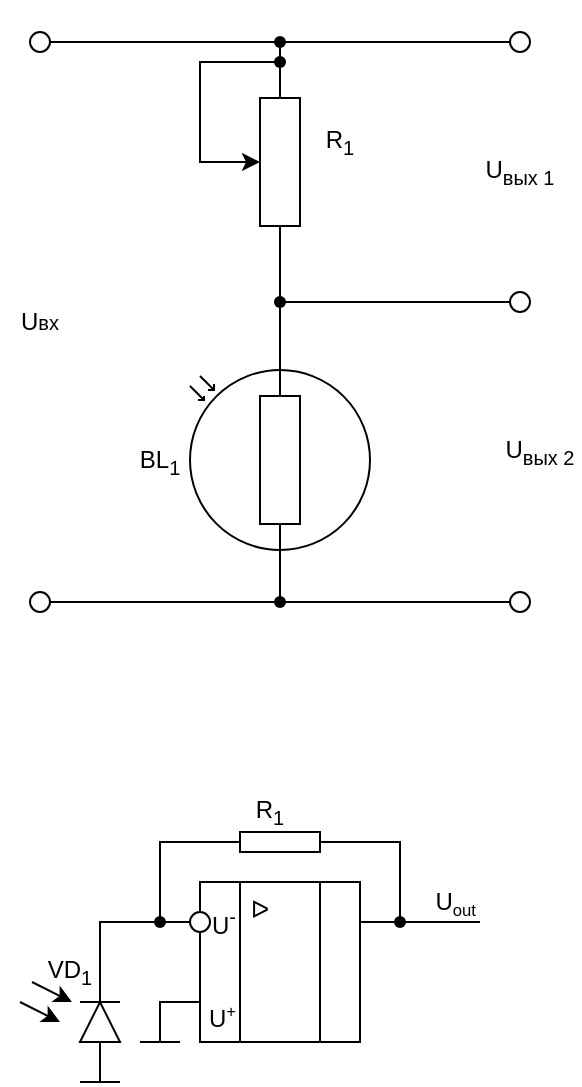 <mxfile version="20.3.0" type="device"><diagram id="VNXPJM7xCCMqVz64zk3P" name="Page-1"><mxGraphModel dx="1185" dy="721" grid="1" gridSize="10" guides="0" tooltips="1" connect="1" arrows="0" fold="1" page="1" pageScale="1" pageWidth="827" pageHeight="1169" math="0" shadow="0"><root><mxCell id="0"/><mxCell id="1" parent="0"/><mxCell id="2M8XKWtxzyeJN_E8_5cz-1" value="" style="verticalLabelPosition=bottom;shadow=0;dashed=0;align=center;html=1;verticalAlign=top;shape=mxgraph.electrical.opto_electronics.photo_resistor_1;rotation=-90;" vertex="1" parent="1"><mxGeometry x="270" y="224" width="100" height="90" as="geometry"/></mxCell><mxCell id="2M8XKWtxzyeJN_E8_5cz-3" value="" style="pointerEvents=1;verticalLabelPosition=bottom;shadow=0;dashed=0;align=center;html=1;verticalAlign=top;shape=mxgraph.electrical.resistors.resistor_1;rotation=-90;" vertex="1" parent="1"><mxGeometry x="270" y="110" width="100" height="20" as="geometry"/></mxCell><mxCell id="2M8XKWtxzyeJN_E8_5cz-8" value="" style="endArrow=none;html=1;rounded=0;" edge="1" parent="1" source="2M8XKWtxzyeJN_E8_5cz-3" target="2M8XKWtxzyeJN_E8_5cz-1"><mxGeometry width="50" height="50" relative="1" as="geometry"><mxPoint x="410" y="230" as="sourcePoint"/><mxPoint x="460" y="180" as="targetPoint"/></mxGeometry></mxCell><mxCell id="2M8XKWtxzyeJN_E8_5cz-9" value="" style="shape=waypoint;sketch=0;fillStyle=solid;size=6;pointerEvents=1;points=[];fillColor=none;resizable=0;rotatable=0;perimeter=centerPerimeter;snapToPoint=1;" vertex="1" parent="1"><mxGeometry x="300" y="170" width="40" height="40" as="geometry"/></mxCell><mxCell id="2M8XKWtxzyeJN_E8_5cz-10" value="" style="endArrow=none;html=1;rounded=0;" edge="1" parent="1"><mxGeometry width="50" height="50" relative="1" as="geometry"><mxPoint x="320" y="190" as="sourcePoint"/><mxPoint x="440" y="190" as="targetPoint"/></mxGeometry></mxCell><mxCell id="2M8XKWtxzyeJN_E8_5cz-13" value="" style="ellipse;whiteSpace=wrap;html=1;aspect=fixed;" vertex="1" parent="1"><mxGeometry x="435" y="185" width="10" height="10" as="geometry"/></mxCell><mxCell id="2M8XKWtxzyeJN_E8_5cz-14" value="" style="endArrow=none;html=1;rounded=0;" edge="1" parent="1" target="2M8XKWtxzyeJN_E8_5cz-3"><mxGeometry width="50" height="50" relative="1" as="geometry"><mxPoint x="200" y="60" as="sourcePoint"/><mxPoint x="320" y="70" as="targetPoint"/><Array as="points"><mxPoint x="320" y="60"/></Array></mxGeometry></mxCell><mxCell id="2M8XKWtxzyeJN_E8_5cz-15" value="" style="endArrow=none;html=1;rounded=0;" edge="1" parent="1" target="2M8XKWtxzyeJN_E8_5cz-1"><mxGeometry width="50" height="50" relative="1" as="geometry"><mxPoint x="200" y="340" as="sourcePoint"/><mxPoint x="240" y="290" as="targetPoint"/><Array as="points"><mxPoint x="320" y="340"/></Array></mxGeometry></mxCell><mxCell id="2M8XKWtxzyeJN_E8_5cz-16" value="" style="ellipse;whiteSpace=wrap;html=1;aspect=fixed;" vertex="1" parent="1"><mxGeometry x="195" y="55" width="10" height="10" as="geometry"/></mxCell><mxCell id="2M8XKWtxzyeJN_E8_5cz-17" value="" style="ellipse;whiteSpace=wrap;html=1;aspect=fixed;" vertex="1" parent="1"><mxGeometry x="195" y="335" width="10" height="10" as="geometry"/></mxCell><mxCell id="2M8XKWtxzyeJN_E8_5cz-18" value="" style="shape=waypoint;sketch=0;fillStyle=solid;size=6;pointerEvents=1;points=[];fillColor=none;resizable=0;rotatable=0;perimeter=centerPerimeter;snapToPoint=1;" vertex="1" parent="1"><mxGeometry x="300" y="50" width="40" height="40" as="geometry"/></mxCell><mxCell id="2M8XKWtxzyeJN_E8_5cz-19" value="" style="endArrow=classic;html=1;rounded=0;" edge="1" parent="1" source="2M8XKWtxzyeJN_E8_5cz-18" target="2M8XKWtxzyeJN_E8_5cz-3"><mxGeometry width="50" height="50" relative="1" as="geometry"><mxPoint x="320" y="60" as="sourcePoint"/><mxPoint x="340" y="120" as="targetPoint"/><Array as="points"><mxPoint x="280" y="70"/><mxPoint x="280" y="120"/></Array></mxGeometry></mxCell><mxCell id="2M8XKWtxzyeJN_E8_5cz-20" value="U&lt;span style=&quot;font-size: 10px;&quot;&gt;вх&lt;/span&gt;" style="text;html=1;strokeColor=none;fillColor=none;align=center;verticalAlign=middle;whiteSpace=wrap;rounded=0;" vertex="1" parent="1"><mxGeometry x="180" y="60" width="40" height="280" as="geometry"/></mxCell><mxCell id="2M8XKWtxzyeJN_E8_5cz-21" value="U&lt;sub&gt;вых 2&lt;/sub&gt;" style="text;html=1;strokeColor=none;fillColor=none;align=center;verticalAlign=middle;whiteSpace=wrap;rounded=0;" vertex="1" parent="1"><mxGeometry x="430" y="190" width="40" height="150" as="geometry"/></mxCell><mxCell id="2M8XKWtxzyeJN_E8_5cz-22" value="" style="endArrow=none;html=1;rounded=0;" edge="1" parent="1"><mxGeometry width="50" height="50" relative="1" as="geometry"><mxPoint x="300" y="340" as="sourcePoint"/><mxPoint x="440" y="340" as="targetPoint"/><Array as="points"/></mxGeometry></mxCell><mxCell id="2M8XKWtxzyeJN_E8_5cz-23" value="" style="shape=waypoint;sketch=0;fillStyle=solid;size=6;pointerEvents=1;points=[];fillColor=none;resizable=0;rotatable=0;perimeter=centerPerimeter;snapToPoint=1;" vertex="1" parent="1"><mxGeometry x="300" y="320" width="40" height="40" as="geometry"/></mxCell><mxCell id="2M8XKWtxzyeJN_E8_5cz-24" value="" style="ellipse;whiteSpace=wrap;html=1;aspect=fixed;" vertex="1" parent="1"><mxGeometry x="435" y="335" width="10" height="10" as="geometry"/></mxCell><mxCell id="2M8XKWtxzyeJN_E8_5cz-25" value="BL&lt;sub&gt;1&lt;/sub&gt;" style="text;html=1;strokeColor=none;fillColor=none;align=center;verticalAlign=middle;whiteSpace=wrap;rounded=0;" vertex="1" parent="1"><mxGeometry x="230" y="220" width="60" height="100" as="geometry"/></mxCell><mxCell id="2M8XKWtxzyeJN_E8_5cz-26" value="R&lt;sub&gt;1&lt;/sub&gt;" style="text;html=1;strokeColor=none;fillColor=none;align=center;verticalAlign=middle;whiteSpace=wrap;rounded=0;" vertex="1" parent="1"><mxGeometry x="320" y="70" width="60" height="80" as="geometry"/></mxCell><mxCell id="2M8XKWtxzyeJN_E8_5cz-27" value="U&lt;sub&gt;вых 1&lt;/sub&gt;" style="text;html=1;strokeColor=none;fillColor=none;align=center;verticalAlign=middle;whiteSpace=wrap;rounded=0;" vertex="1" parent="1"><mxGeometry x="420" y="60" width="40" height="130" as="geometry"/></mxCell><mxCell id="2M8XKWtxzyeJN_E8_5cz-30" value="" style="shape=waypoint;sketch=0;fillStyle=solid;size=6;pointerEvents=1;points=[];fillColor=none;resizable=0;rotatable=0;perimeter=centerPerimeter;snapToPoint=1;" vertex="1" parent="1"><mxGeometry x="300" y="40" width="40" height="40" as="geometry"/></mxCell><mxCell id="2M8XKWtxzyeJN_E8_5cz-31" value="" style="endArrow=none;html=1;rounded=0;" edge="1" parent="1"><mxGeometry width="50" height="50" relative="1" as="geometry"><mxPoint x="320" y="60" as="sourcePoint"/><mxPoint x="440" y="60" as="targetPoint"/></mxGeometry></mxCell><mxCell id="2M8XKWtxzyeJN_E8_5cz-32" value="" style="ellipse;whiteSpace=wrap;html=1;aspect=fixed;" vertex="1" parent="1"><mxGeometry x="435" y="55" width="10" height="10" as="geometry"/></mxCell><mxCell id="2M8XKWtxzyeJN_E8_5cz-34" value="&amp;nbsp;ᐅ" style="shape=process;whiteSpace=wrap;html=1;backgroundOutline=1;size=0.25;align=left;verticalAlign=top;" vertex="1" parent="1"><mxGeometry x="280" y="480" width="80" height="80" as="geometry"/></mxCell><mxCell id="2M8XKWtxzyeJN_E8_5cz-36" value="" style="ellipse;whiteSpace=wrap;html=1;aspect=fixed;" vertex="1" parent="1"><mxGeometry x="275" y="495" width="10" height="10" as="geometry"/></mxCell><mxCell id="2M8XKWtxzyeJN_E8_5cz-39" value="" style="endArrow=none;html=1;rounded=0;" edge="1" parent="1" target="2M8XKWtxzyeJN_E8_5cz-36"><mxGeometry width="50" height="50" relative="1" as="geometry"><mxPoint x="230" y="580" as="sourcePoint"/><mxPoint x="240" y="430" as="targetPoint"/><Array as="points"><mxPoint x="230" y="500"/></Array></mxGeometry></mxCell><mxCell id="2M8XKWtxzyeJN_E8_5cz-40" value="" style="endArrow=none;html=1;rounded=0;entryX=0;entryY=0.75;entryDx=0;entryDy=0;" edge="1" parent="1" target="2M8XKWtxzyeJN_E8_5cz-34"><mxGeometry width="50" height="50" relative="1" as="geometry"><mxPoint x="260" y="560" as="sourcePoint"/><mxPoint x="275" y="540" as="targetPoint"/><Array as="points"><mxPoint x="260" y="540"/></Array></mxGeometry></mxCell><mxCell id="2M8XKWtxzyeJN_E8_5cz-41" value="" style="triangle;whiteSpace=wrap;html=1;rotation=-90;" vertex="1" parent="1"><mxGeometry x="220" y="540" width="20" height="20" as="geometry"/></mxCell><mxCell id="2M8XKWtxzyeJN_E8_5cz-42" value="" style="endArrow=none;html=1;rounded=0;entryX=0;entryY=0.75;entryDx=0;entryDy=0;" edge="1" parent="1"><mxGeometry width="50" height="50" relative="1" as="geometry"><mxPoint x="220" y="540" as="sourcePoint"/><mxPoint x="240" y="540" as="targetPoint"/><Array as="points"><mxPoint x="220" y="540"/></Array></mxGeometry></mxCell><mxCell id="2M8XKWtxzyeJN_E8_5cz-43" value="" style="endArrow=classic;html=1;rounded=0;" edge="1" parent="1"><mxGeometry width="50" height="50" relative="1" as="geometry"><mxPoint x="196" y="530" as="sourcePoint"/><mxPoint x="216" y="540" as="targetPoint"/></mxGeometry></mxCell><mxCell id="2M8XKWtxzyeJN_E8_5cz-44" value="" style="endArrow=classic;html=1;rounded=0;" edge="1" parent="1"><mxGeometry width="50" height="50" relative="1" as="geometry"><mxPoint x="190.0" y="540" as="sourcePoint"/><mxPoint x="210.0" y="550" as="targetPoint"/></mxGeometry></mxCell><mxCell id="2M8XKWtxzyeJN_E8_5cz-45" value="" style="endArrow=none;html=1;rounded=0;" edge="1" parent="1"><mxGeometry width="50" height="50" relative="1" as="geometry"><mxPoint x="250" y="560" as="sourcePoint"/><mxPoint x="270" y="560" as="targetPoint"/></mxGeometry></mxCell><mxCell id="2M8XKWtxzyeJN_E8_5cz-46" value="" style="endArrow=none;html=1;rounded=0;" edge="1" parent="1"><mxGeometry width="50" height="50" relative="1" as="geometry"><mxPoint x="220" y="580" as="sourcePoint"/><mxPoint x="240" y="580" as="targetPoint"/></mxGeometry></mxCell><mxCell id="2M8XKWtxzyeJN_E8_5cz-47" value="" style="rounded=0;whiteSpace=wrap;html=1;" vertex="1" parent="1"><mxGeometry x="300" y="455" width="40" height="10" as="geometry"/></mxCell><mxCell id="2M8XKWtxzyeJN_E8_5cz-48" value="" style="endArrow=none;html=1;rounded=0;entryX=0;entryY=0.5;entryDx=0;entryDy=0;" edge="1" parent="1" target="2M8XKWtxzyeJN_E8_5cz-47"><mxGeometry width="50" height="50" relative="1" as="geometry"><mxPoint x="260" y="500" as="sourcePoint"/><mxPoint x="260" y="480" as="targetPoint"/><Array as="points"><mxPoint x="260" y="460"/></Array></mxGeometry></mxCell><mxCell id="2M8XKWtxzyeJN_E8_5cz-49" value="" style="endArrow=none;html=1;rounded=0;entryX=1;entryY=0.5;entryDx=0;entryDy=0;exitX=1;exitY=0.25;exitDx=0;exitDy=0;" edge="1" parent="1" source="2M8XKWtxzyeJN_E8_5cz-34" target="2M8XKWtxzyeJN_E8_5cz-47"><mxGeometry width="50" height="50" relative="1" as="geometry"><mxPoint x="380" y="500" as="sourcePoint"/><mxPoint x="310" y="470" as="targetPoint"/><Array as="points"><mxPoint x="380" y="500"/><mxPoint x="380" y="460"/></Array></mxGeometry></mxCell><mxCell id="2M8XKWtxzyeJN_E8_5cz-50" value="" style="shape=waypoint;sketch=0;fillStyle=solid;size=6;pointerEvents=1;points=[];fillColor=none;resizable=0;rotatable=0;perimeter=centerPerimeter;snapToPoint=1;" vertex="1" parent="1"><mxGeometry x="240" y="480" width="40" height="40" as="geometry"/></mxCell><mxCell id="2M8XKWtxzyeJN_E8_5cz-51" value="" style="shape=waypoint;sketch=0;fillStyle=solid;size=6;pointerEvents=1;points=[];fillColor=none;resizable=0;rotatable=0;perimeter=centerPerimeter;snapToPoint=1;" vertex="1" parent="1"><mxGeometry x="360" y="480" width="40" height="40" as="geometry"/></mxCell><mxCell id="2M8XKWtxzyeJN_E8_5cz-53" value="" style="endArrow=none;html=1;rounded=0;" edge="1" parent="1"><mxGeometry width="50" height="50" relative="1" as="geometry"><mxPoint x="380" y="500" as="sourcePoint"/><mxPoint x="420" y="500" as="targetPoint"/></mxGeometry></mxCell><mxCell id="2M8XKWtxzyeJN_E8_5cz-54" value="U&lt;sup&gt;-&lt;/sup&gt;" style="text;html=1;strokeColor=none;fillColor=none;align=right;verticalAlign=middle;whiteSpace=wrap;rounded=0;" vertex="1" parent="1"><mxGeometry x="280" y="490" width="20" height="20" as="geometry"/></mxCell><mxCell id="2M8XKWtxzyeJN_E8_5cz-55" value="&amp;nbsp; &amp;nbsp; U&lt;span style=&quot;font-size: 10px;&quot;&gt;&lt;sup&gt;+&lt;/sup&gt;&lt;/span&gt;" style="text;html=1;strokeColor=none;fillColor=none;align=right;verticalAlign=middle;whiteSpace=wrap;rounded=0;" vertex="1" parent="1"><mxGeometry x="280" y="530" width="20" height="20" as="geometry"/></mxCell><mxCell id="2M8XKWtxzyeJN_E8_5cz-56" value="U&lt;span style=&quot;font-size: 10px;&quot;&gt;&lt;sub&gt;out&lt;/sub&gt;&lt;/span&gt;" style="text;html=1;strokeColor=none;fillColor=none;align=right;verticalAlign=middle;whiteSpace=wrap;rounded=0;" vertex="1" parent="1"><mxGeometry x="400" y="480" width="20" height="20" as="geometry"/></mxCell><mxCell id="2M8XKWtxzyeJN_E8_5cz-57" value="VD&lt;sub&gt;1&lt;/sub&gt;" style="text;html=1;strokeColor=none;fillColor=none;align=center;verticalAlign=middle;whiteSpace=wrap;rounded=0;" vertex="1" parent="1"><mxGeometry x="200" y="510" width="30" height="30" as="geometry"/></mxCell><mxCell id="2M8XKWtxzyeJN_E8_5cz-58" value="R&lt;sub&gt;1&lt;/sub&gt;" style="text;html=1;strokeColor=none;fillColor=none;align=center;verticalAlign=middle;whiteSpace=wrap;rounded=0;" vertex="1" parent="1"><mxGeometry x="300" y="430" width="30" height="30" as="geometry"/></mxCell></root></mxGraphModel></diagram></mxfile>